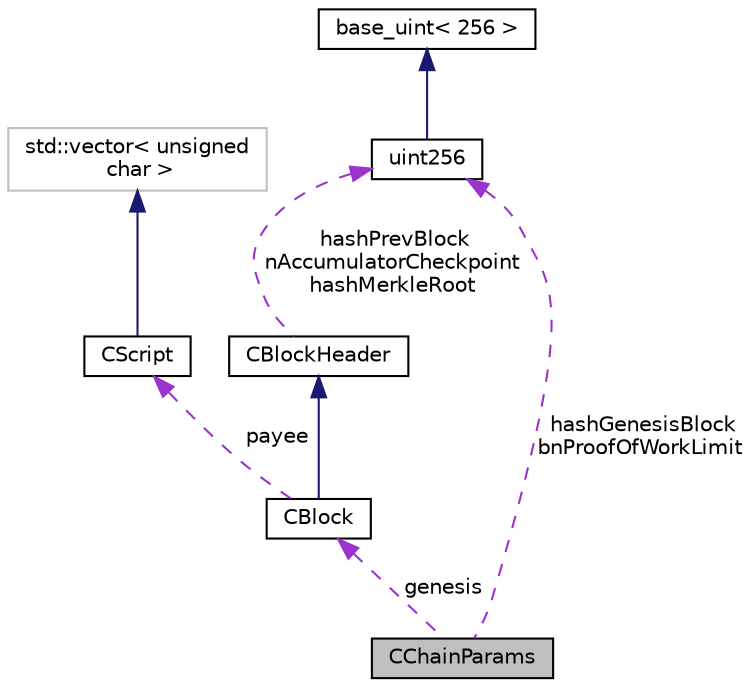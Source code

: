 digraph "CChainParams"
{
 // LATEX_PDF_SIZE
  edge [fontname="Helvetica",fontsize="10",labelfontname="Helvetica",labelfontsize="10"];
  node [fontname="Helvetica",fontsize="10",shape=record];
  Node5 [label="CChainParams",height=0.2,width=0.4,color="black", fillcolor="grey75", style="filled", fontcolor="black",tooltip=" "];
  Node6 -> Node5 [dir="back",color="darkorchid3",fontsize="10",style="dashed",label=" hashGenesisBlock\nbnProofOfWorkLimit" ];
  Node6 [label="uint256",height=0.2,width=0.4,color="black", fillcolor="white", style="filled",URL="$classuint256.html",tooltip=" "];
  Node7 -> Node6 [dir="back",color="midnightblue",fontsize="10",style="solid"];
  Node7 [label="base_uint\< 256 \>",height=0.2,width=0.4,color="black", fillcolor="white", style="filled",URL="$classbase__uint.html",tooltip=" "];
  Node8 -> Node5 [dir="back",color="darkorchid3",fontsize="10",style="dashed",label=" genesis" ];
  Node8 [label="CBlock",height=0.2,width=0.4,color="black", fillcolor="white", style="filled",URL="$class_c_block.html",tooltip=" "];
  Node9 -> Node8 [dir="back",color="midnightblue",fontsize="10",style="solid"];
  Node9 [label="CBlockHeader",height=0.2,width=0.4,color="black", fillcolor="white", style="filled",URL="$class_c_block_header.html",tooltip=" "];
  Node6 -> Node9 [dir="back",color="darkorchid3",fontsize="10",style="dashed",label=" hashPrevBlock\nnAccumulatorCheckpoint\nhashMerkleRoot" ];
  Node10 -> Node8 [dir="back",color="darkorchid3",fontsize="10",style="dashed",label=" payee" ];
  Node10 [label="CScript",height=0.2,width=0.4,color="black", fillcolor="white", style="filled",URL="$class_c_script.html",tooltip=" "];
  Node11 -> Node10 [dir="back",color="midnightblue",fontsize="10",style="solid"];
  Node11 [label="std::vector\< unsigned\l char \>",height=0.2,width=0.4,color="grey75", fillcolor="white", style="filled",tooltip=" "];
}

